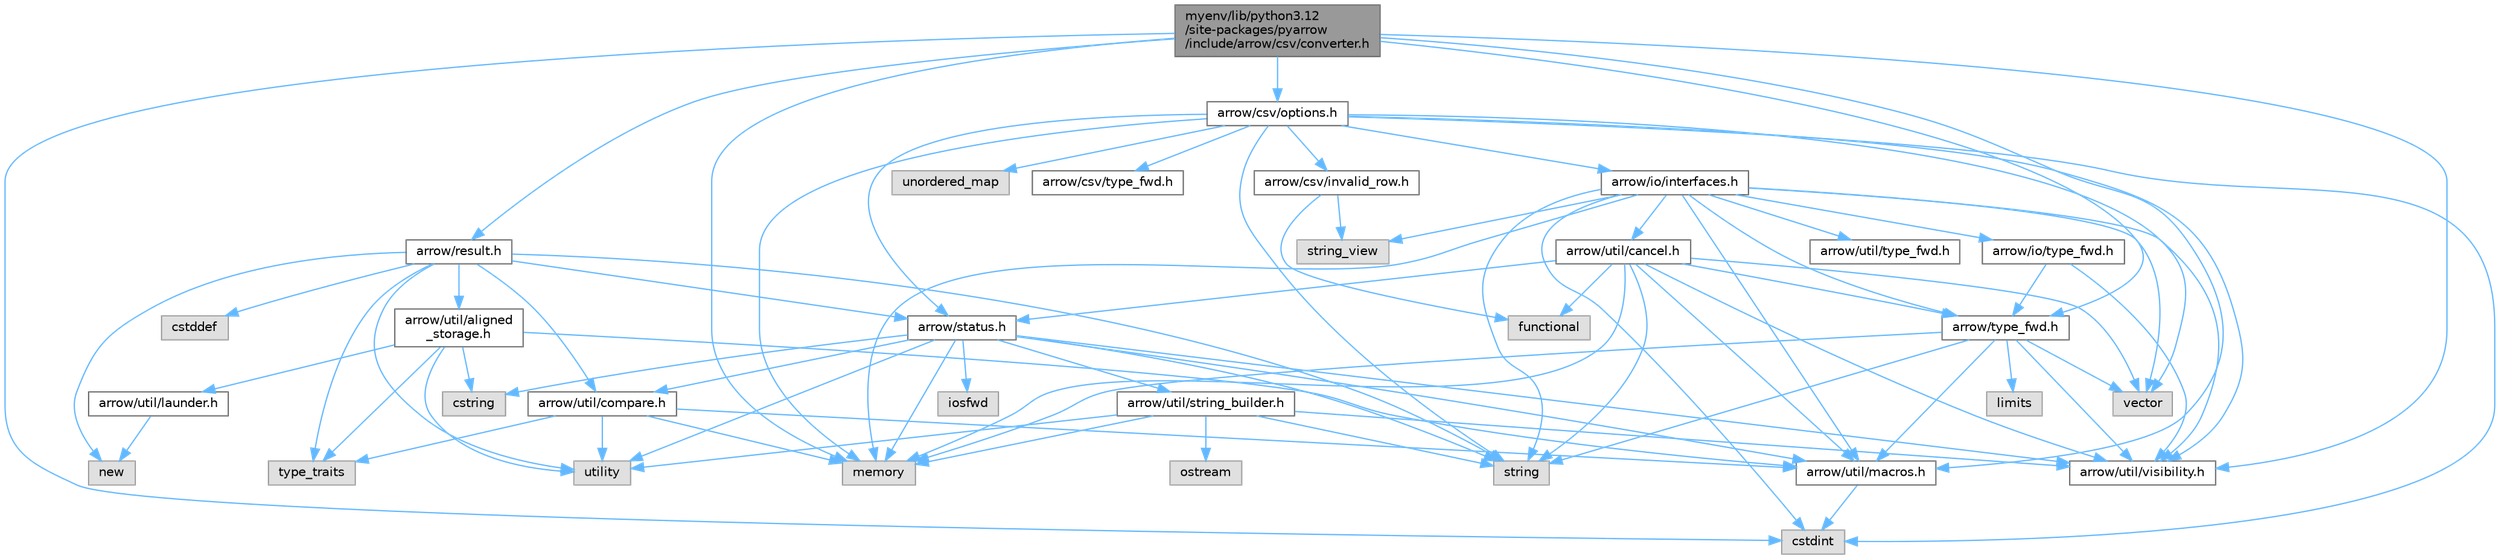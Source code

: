 digraph "myenv/lib/python3.12/site-packages/pyarrow/include/arrow/csv/converter.h"
{
 // LATEX_PDF_SIZE
  bgcolor="transparent";
  edge [fontname=Helvetica,fontsize=10,labelfontname=Helvetica,labelfontsize=10];
  node [fontname=Helvetica,fontsize=10,shape=box,height=0.2,width=0.4];
  Node1 [id="Node000001",label="myenv/lib/python3.12\l/site-packages/pyarrow\l/include/arrow/csv/converter.h",height=0.2,width=0.4,color="gray40", fillcolor="grey60", style="filled", fontcolor="black",tooltip=" "];
  Node1 -> Node2 [id="edge1_Node000001_Node000002",color="steelblue1",style="solid",tooltip=" "];
  Node2 [id="Node000002",label="cstdint",height=0.2,width=0.4,color="grey60", fillcolor="#E0E0E0", style="filled",tooltip=" "];
  Node1 -> Node3 [id="edge2_Node000001_Node000003",color="steelblue1",style="solid",tooltip=" "];
  Node3 [id="Node000003",label="memory",height=0.2,width=0.4,color="grey60", fillcolor="#E0E0E0", style="filled",tooltip=" "];
  Node1 -> Node4 [id="edge3_Node000001_Node000004",color="steelblue1",style="solid",tooltip=" "];
  Node4 [id="Node000004",label="arrow/csv/options.h",height=0.2,width=0.4,color="grey40", fillcolor="white", style="filled",URL="$csv_2options_8h.html",tooltip=" "];
  Node4 -> Node2 [id="edge4_Node000004_Node000002",color="steelblue1",style="solid",tooltip=" "];
  Node4 -> Node3 [id="edge5_Node000004_Node000003",color="steelblue1",style="solid",tooltip=" "];
  Node4 -> Node5 [id="edge6_Node000004_Node000005",color="steelblue1",style="solid",tooltip=" "];
  Node5 [id="Node000005",label="string",height=0.2,width=0.4,color="grey60", fillcolor="#E0E0E0", style="filled",tooltip=" "];
  Node4 -> Node6 [id="edge7_Node000004_Node000006",color="steelblue1",style="solid",tooltip=" "];
  Node6 [id="Node000006",label="unordered_map",height=0.2,width=0.4,color="grey60", fillcolor="#E0E0E0", style="filled",tooltip=" "];
  Node4 -> Node7 [id="edge8_Node000004_Node000007",color="steelblue1",style="solid",tooltip=" "];
  Node7 [id="Node000007",label="vector",height=0.2,width=0.4,color="grey60", fillcolor="#E0E0E0", style="filled",tooltip=" "];
  Node4 -> Node8 [id="edge9_Node000004_Node000008",color="steelblue1",style="solid",tooltip=" "];
  Node8 [id="Node000008",label="arrow/csv/invalid_row.h",height=0.2,width=0.4,color="grey40", fillcolor="white", style="filled",URL="$invalid__row_8h.html",tooltip=" "];
  Node8 -> Node9 [id="edge10_Node000008_Node000009",color="steelblue1",style="solid",tooltip=" "];
  Node9 [id="Node000009",label="functional",height=0.2,width=0.4,color="grey60", fillcolor="#E0E0E0", style="filled",tooltip=" "];
  Node8 -> Node10 [id="edge11_Node000008_Node000010",color="steelblue1",style="solid",tooltip=" "];
  Node10 [id="Node000010",label="string_view",height=0.2,width=0.4,color="grey60", fillcolor="#E0E0E0", style="filled",tooltip=" "];
  Node4 -> Node11 [id="edge12_Node000004_Node000011",color="steelblue1",style="solid",tooltip=" "];
  Node11 [id="Node000011",label="arrow/csv/type_fwd.h",height=0.2,width=0.4,color="grey40", fillcolor="white", style="filled",URL="$arrow_2csv_2type__fwd_8h.html",tooltip=" "];
  Node4 -> Node12 [id="edge13_Node000004_Node000012",color="steelblue1",style="solid",tooltip=" "];
  Node12 [id="Node000012",label="arrow/io/interfaces.h",height=0.2,width=0.4,color="grey40", fillcolor="white", style="filled",URL="$interfaces_8h.html",tooltip=" "];
  Node12 -> Node2 [id="edge14_Node000012_Node000002",color="steelblue1",style="solid",tooltip=" "];
  Node12 -> Node3 [id="edge15_Node000012_Node000003",color="steelblue1",style="solid",tooltip=" "];
  Node12 -> Node5 [id="edge16_Node000012_Node000005",color="steelblue1",style="solid",tooltip=" "];
  Node12 -> Node10 [id="edge17_Node000012_Node000010",color="steelblue1",style="solid",tooltip=" "];
  Node12 -> Node7 [id="edge18_Node000012_Node000007",color="steelblue1",style="solid",tooltip=" "];
  Node12 -> Node13 [id="edge19_Node000012_Node000013",color="steelblue1",style="solid",tooltip=" "];
  Node13 [id="Node000013",label="arrow/io/type_fwd.h",height=0.2,width=0.4,color="grey40", fillcolor="white", style="filled",URL="$arrow_2io_2type__fwd_8h.html",tooltip=" "];
  Node13 -> Node14 [id="edge20_Node000013_Node000014",color="steelblue1",style="solid",tooltip=" "];
  Node14 [id="Node000014",label="arrow/type_fwd.h",height=0.2,width=0.4,color="grey40", fillcolor="white", style="filled",URL="$arrow_2type__fwd_8h.html",tooltip=" "];
  Node14 -> Node15 [id="edge21_Node000014_Node000015",color="steelblue1",style="solid",tooltip=" "];
  Node15 [id="Node000015",label="limits",height=0.2,width=0.4,color="grey60", fillcolor="#E0E0E0", style="filled",tooltip=" "];
  Node14 -> Node3 [id="edge22_Node000014_Node000003",color="steelblue1",style="solid",tooltip=" "];
  Node14 -> Node5 [id="edge23_Node000014_Node000005",color="steelblue1",style="solid",tooltip=" "];
  Node14 -> Node7 [id="edge24_Node000014_Node000007",color="steelblue1",style="solid",tooltip=" "];
  Node14 -> Node16 [id="edge25_Node000014_Node000016",color="steelblue1",style="solid",tooltip=" "];
  Node16 [id="Node000016",label="arrow/util/macros.h",height=0.2,width=0.4,color="grey40", fillcolor="white", style="filled",URL="$macros_8h.html",tooltip=" "];
  Node16 -> Node2 [id="edge26_Node000016_Node000002",color="steelblue1",style="solid",tooltip=" "];
  Node14 -> Node17 [id="edge27_Node000014_Node000017",color="steelblue1",style="solid",tooltip=" "];
  Node17 [id="Node000017",label="arrow/util/visibility.h",height=0.2,width=0.4,color="grey40", fillcolor="white", style="filled",URL="$include_2arrow_2util_2visibility_8h.html",tooltip=" "];
  Node13 -> Node17 [id="edge28_Node000013_Node000017",color="steelblue1",style="solid",tooltip=" "];
  Node12 -> Node14 [id="edge29_Node000012_Node000014",color="steelblue1",style="solid",tooltip=" "];
  Node12 -> Node18 [id="edge30_Node000012_Node000018",color="steelblue1",style="solid",tooltip=" "];
  Node18 [id="Node000018",label="arrow/util/cancel.h",height=0.2,width=0.4,color="grey40", fillcolor="white", style="filled",URL="$cancel_8h.html",tooltip=" "];
  Node18 -> Node9 [id="edge31_Node000018_Node000009",color="steelblue1",style="solid",tooltip=" "];
  Node18 -> Node3 [id="edge32_Node000018_Node000003",color="steelblue1",style="solid",tooltip=" "];
  Node18 -> Node5 [id="edge33_Node000018_Node000005",color="steelblue1",style="solid",tooltip=" "];
  Node18 -> Node7 [id="edge34_Node000018_Node000007",color="steelblue1",style="solid",tooltip=" "];
  Node18 -> Node19 [id="edge35_Node000018_Node000019",color="steelblue1",style="solid",tooltip=" "];
  Node19 [id="Node000019",label="arrow/status.h",height=0.2,width=0.4,color="grey40", fillcolor="white", style="filled",URL="$status_8h.html",tooltip=" "];
  Node19 -> Node20 [id="edge36_Node000019_Node000020",color="steelblue1",style="solid",tooltip=" "];
  Node20 [id="Node000020",label="cstring",height=0.2,width=0.4,color="grey60", fillcolor="#E0E0E0", style="filled",tooltip=" "];
  Node19 -> Node21 [id="edge37_Node000019_Node000021",color="steelblue1",style="solid",tooltip=" "];
  Node21 [id="Node000021",label="iosfwd",height=0.2,width=0.4,color="grey60", fillcolor="#E0E0E0", style="filled",tooltip=" "];
  Node19 -> Node3 [id="edge38_Node000019_Node000003",color="steelblue1",style="solid",tooltip=" "];
  Node19 -> Node5 [id="edge39_Node000019_Node000005",color="steelblue1",style="solid",tooltip=" "];
  Node19 -> Node22 [id="edge40_Node000019_Node000022",color="steelblue1",style="solid",tooltip=" "];
  Node22 [id="Node000022",label="utility",height=0.2,width=0.4,color="grey60", fillcolor="#E0E0E0", style="filled",tooltip=" "];
  Node19 -> Node23 [id="edge41_Node000019_Node000023",color="steelblue1",style="solid",tooltip=" "];
  Node23 [id="Node000023",label="arrow/util/compare.h",height=0.2,width=0.4,color="grey40", fillcolor="white", style="filled",URL="$util_2compare_8h.html",tooltip=" "];
  Node23 -> Node3 [id="edge42_Node000023_Node000003",color="steelblue1",style="solid",tooltip=" "];
  Node23 -> Node24 [id="edge43_Node000023_Node000024",color="steelblue1",style="solid",tooltip=" "];
  Node24 [id="Node000024",label="type_traits",height=0.2,width=0.4,color="grey60", fillcolor="#E0E0E0", style="filled",tooltip=" "];
  Node23 -> Node22 [id="edge44_Node000023_Node000022",color="steelblue1",style="solid",tooltip=" "];
  Node23 -> Node16 [id="edge45_Node000023_Node000016",color="steelblue1",style="solid",tooltip=" "];
  Node19 -> Node16 [id="edge46_Node000019_Node000016",color="steelblue1",style="solid",tooltip=" "];
  Node19 -> Node25 [id="edge47_Node000019_Node000025",color="steelblue1",style="solid",tooltip=" "];
  Node25 [id="Node000025",label="arrow/util/string_builder.h",height=0.2,width=0.4,color="grey40", fillcolor="white", style="filled",URL="$string__builder_8h.html",tooltip=" "];
  Node25 -> Node3 [id="edge48_Node000025_Node000003",color="steelblue1",style="solid",tooltip=" "];
  Node25 -> Node26 [id="edge49_Node000025_Node000026",color="steelblue1",style="solid",tooltip=" "];
  Node26 [id="Node000026",label="ostream",height=0.2,width=0.4,color="grey60", fillcolor="#E0E0E0", style="filled",tooltip=" "];
  Node25 -> Node5 [id="edge50_Node000025_Node000005",color="steelblue1",style="solid",tooltip=" "];
  Node25 -> Node22 [id="edge51_Node000025_Node000022",color="steelblue1",style="solid",tooltip=" "];
  Node25 -> Node17 [id="edge52_Node000025_Node000017",color="steelblue1",style="solid",tooltip=" "];
  Node19 -> Node17 [id="edge53_Node000019_Node000017",color="steelblue1",style="solid",tooltip=" "];
  Node18 -> Node14 [id="edge54_Node000018_Node000014",color="steelblue1",style="solid",tooltip=" "];
  Node18 -> Node16 [id="edge55_Node000018_Node000016",color="steelblue1",style="solid",tooltip=" "];
  Node18 -> Node17 [id="edge56_Node000018_Node000017",color="steelblue1",style="solid",tooltip=" "];
  Node12 -> Node16 [id="edge57_Node000012_Node000016",color="steelblue1",style="solid",tooltip=" "];
  Node12 -> Node27 [id="edge58_Node000012_Node000027",color="steelblue1",style="solid",tooltip=" "];
  Node27 [id="Node000027",label="arrow/util/type_fwd.h",height=0.2,width=0.4,color="grey40", fillcolor="white", style="filled",URL="$arrow_2util_2type__fwd_8h.html",tooltip=" "];
  Node12 -> Node17 [id="edge59_Node000012_Node000017",color="steelblue1",style="solid",tooltip=" "];
  Node4 -> Node19 [id="edge60_Node000004_Node000019",color="steelblue1",style="solid",tooltip=" "];
  Node4 -> Node17 [id="edge61_Node000004_Node000017",color="steelblue1",style="solid",tooltip=" "];
  Node1 -> Node28 [id="edge62_Node000001_Node000028",color="steelblue1",style="solid",tooltip=" "];
  Node28 [id="Node000028",label="arrow/result.h",height=0.2,width=0.4,color="grey40", fillcolor="white", style="filled",URL="$result_8h.html",tooltip=" "];
  Node28 -> Node29 [id="edge63_Node000028_Node000029",color="steelblue1",style="solid",tooltip=" "];
  Node29 [id="Node000029",label="cstddef",height=0.2,width=0.4,color="grey60", fillcolor="#E0E0E0", style="filled",tooltip=" "];
  Node28 -> Node30 [id="edge64_Node000028_Node000030",color="steelblue1",style="solid",tooltip=" "];
  Node30 [id="Node000030",label="new",height=0.2,width=0.4,color="grey60", fillcolor="#E0E0E0", style="filled",tooltip=" "];
  Node28 -> Node5 [id="edge65_Node000028_Node000005",color="steelblue1",style="solid",tooltip=" "];
  Node28 -> Node24 [id="edge66_Node000028_Node000024",color="steelblue1",style="solid",tooltip=" "];
  Node28 -> Node22 [id="edge67_Node000028_Node000022",color="steelblue1",style="solid",tooltip=" "];
  Node28 -> Node19 [id="edge68_Node000028_Node000019",color="steelblue1",style="solid",tooltip=" "];
  Node28 -> Node31 [id="edge69_Node000028_Node000031",color="steelblue1",style="solid",tooltip=" "];
  Node31 [id="Node000031",label="arrow/util/aligned\l_storage.h",height=0.2,width=0.4,color="grey40", fillcolor="white", style="filled",URL="$aligned__storage_8h.html",tooltip=" "];
  Node31 -> Node20 [id="edge70_Node000031_Node000020",color="steelblue1",style="solid",tooltip=" "];
  Node31 -> Node24 [id="edge71_Node000031_Node000024",color="steelblue1",style="solid",tooltip=" "];
  Node31 -> Node22 [id="edge72_Node000031_Node000022",color="steelblue1",style="solid",tooltip=" "];
  Node31 -> Node32 [id="edge73_Node000031_Node000032",color="steelblue1",style="solid",tooltip=" "];
  Node32 [id="Node000032",label="arrow/util/launder.h",height=0.2,width=0.4,color="grey40", fillcolor="white", style="filled",URL="$launder_8h.html",tooltip=" "];
  Node32 -> Node30 [id="edge74_Node000032_Node000030",color="steelblue1",style="solid",tooltip=" "];
  Node31 -> Node16 [id="edge75_Node000031_Node000016",color="steelblue1",style="solid",tooltip=" "];
  Node28 -> Node23 [id="edge76_Node000028_Node000023",color="steelblue1",style="solid",tooltip=" "];
  Node1 -> Node14 [id="edge77_Node000001_Node000014",color="steelblue1",style="solid",tooltip=" "];
  Node1 -> Node16 [id="edge78_Node000001_Node000016",color="steelblue1",style="solid",tooltip=" "];
  Node1 -> Node17 [id="edge79_Node000001_Node000017",color="steelblue1",style="solid",tooltip=" "];
}

